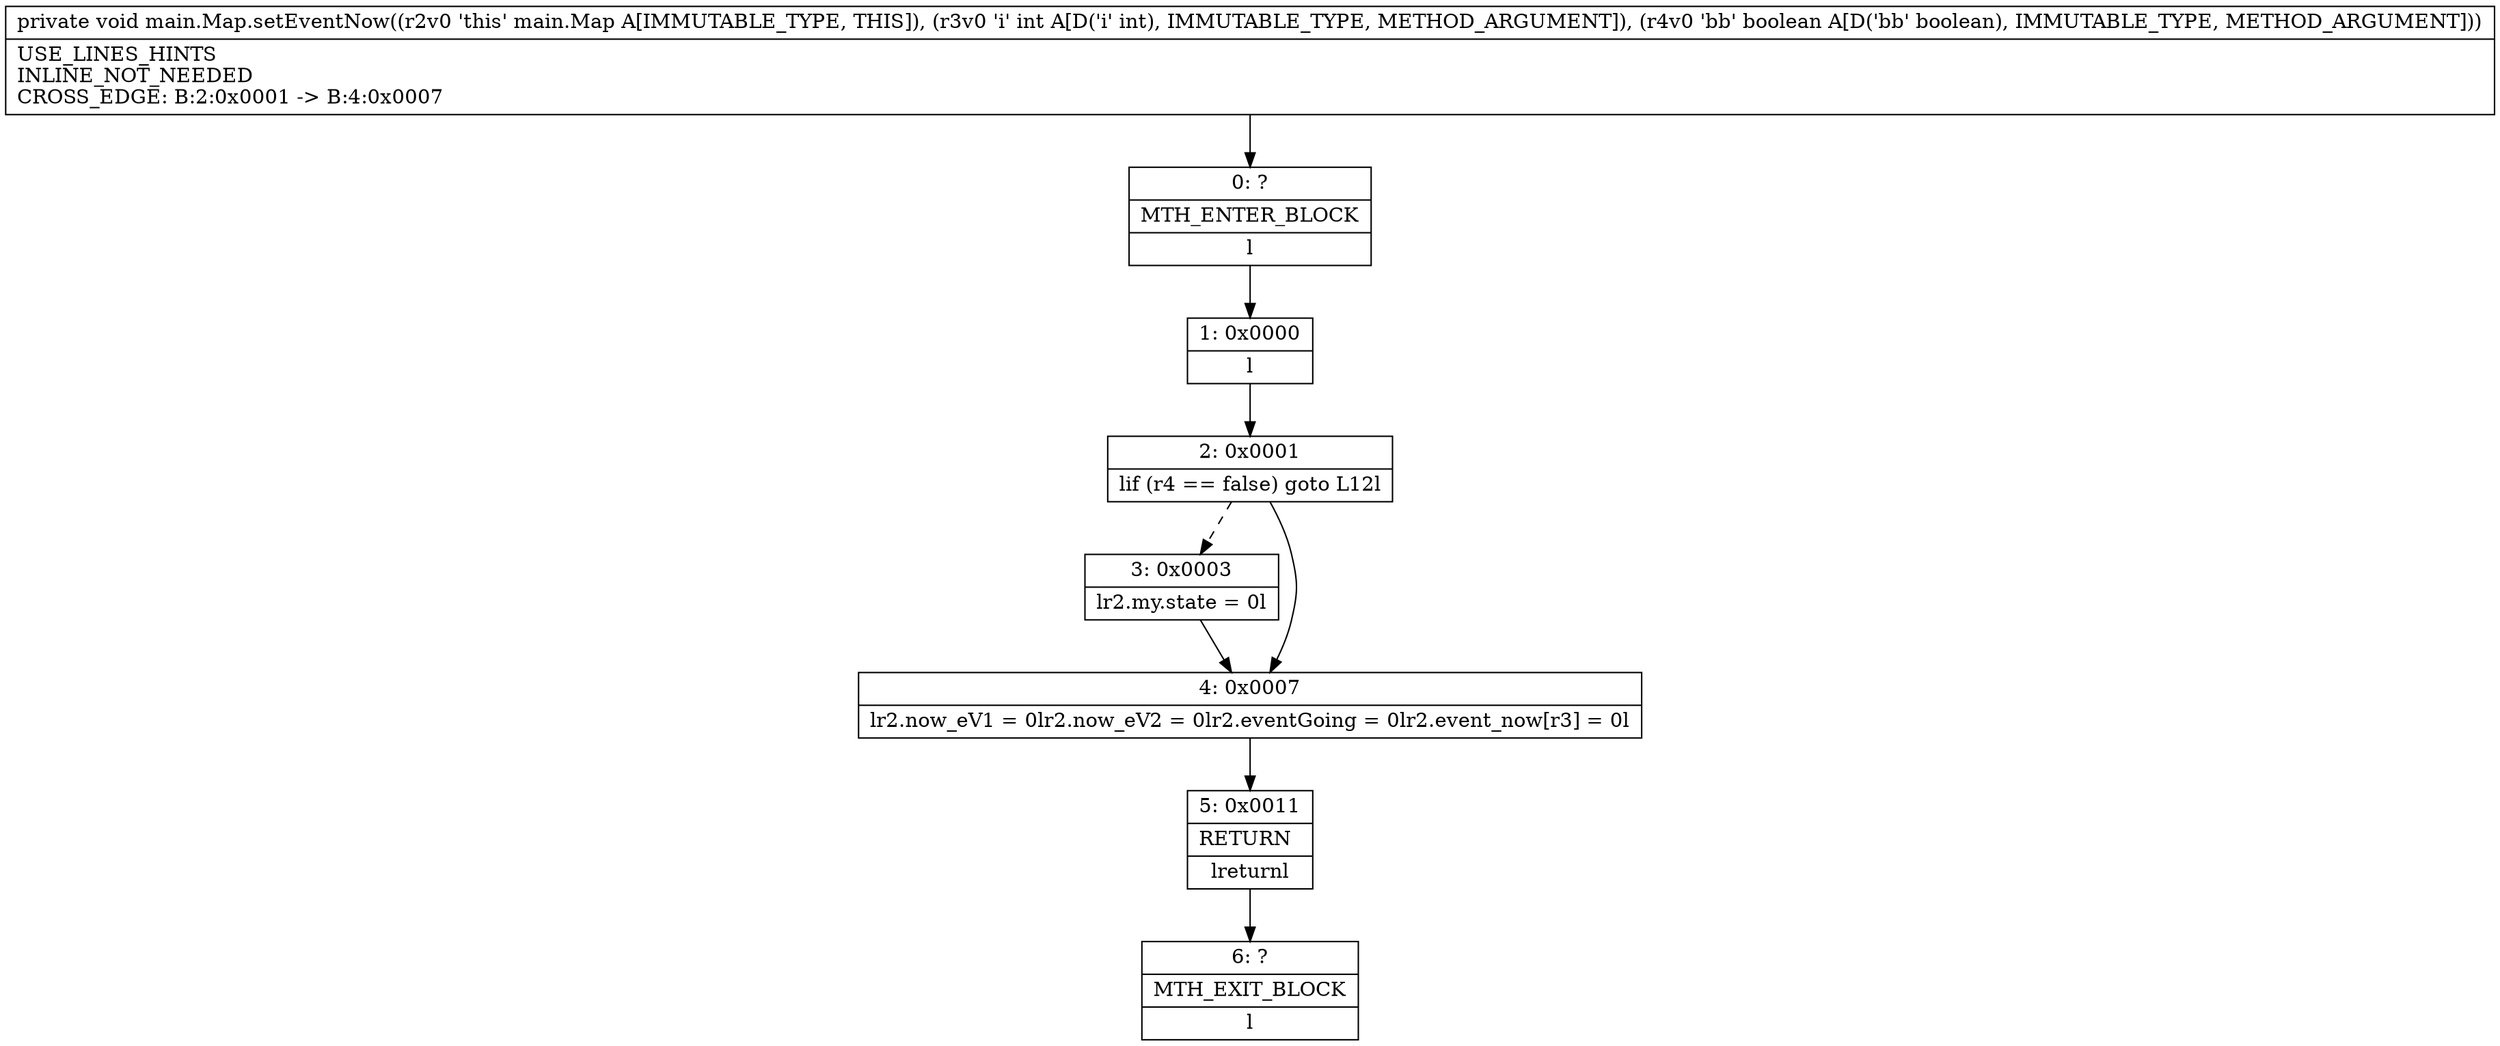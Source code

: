 digraph "CFG formain.Map.setEventNow(IZ)V" {
Node_0 [shape=record,label="{0\:\ ?|MTH_ENTER_BLOCK\l|l}"];
Node_1 [shape=record,label="{1\:\ 0x0000|l}"];
Node_2 [shape=record,label="{2\:\ 0x0001|lif (r4 == false) goto L12l}"];
Node_3 [shape=record,label="{3\:\ 0x0003|lr2.my.state = 0l}"];
Node_4 [shape=record,label="{4\:\ 0x0007|lr2.now_eV1 = 0lr2.now_eV2 = 0lr2.eventGoing = 0lr2.event_now[r3] = 0l}"];
Node_5 [shape=record,label="{5\:\ 0x0011|RETURN\l|lreturnl}"];
Node_6 [shape=record,label="{6\:\ ?|MTH_EXIT_BLOCK\l|l}"];
MethodNode[shape=record,label="{private void main.Map.setEventNow((r2v0 'this' main.Map A[IMMUTABLE_TYPE, THIS]), (r3v0 'i' int A[D('i' int), IMMUTABLE_TYPE, METHOD_ARGUMENT]), (r4v0 'bb' boolean A[D('bb' boolean), IMMUTABLE_TYPE, METHOD_ARGUMENT]))  | USE_LINES_HINTS\lINLINE_NOT_NEEDED\lCROSS_EDGE: B:2:0x0001 \-\> B:4:0x0007\l}"];
MethodNode -> Node_0;
Node_0 -> Node_1;
Node_1 -> Node_2;
Node_2 -> Node_3[style=dashed];
Node_2 -> Node_4;
Node_3 -> Node_4;
Node_4 -> Node_5;
Node_5 -> Node_6;
}

